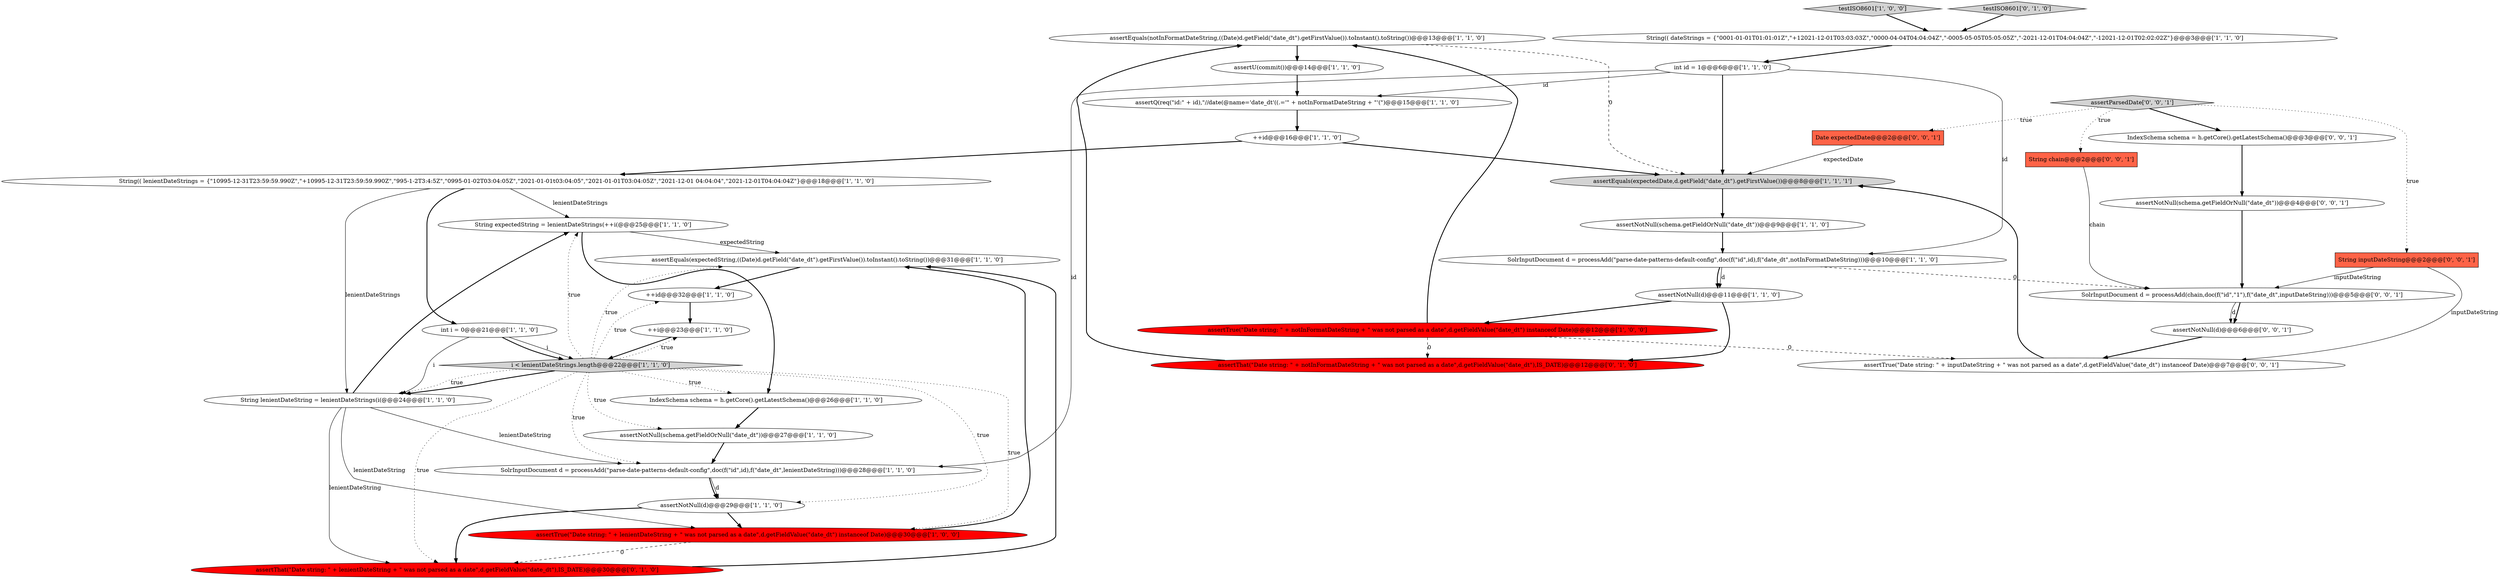 digraph {
13 [style = filled, label = "assertEquals(notInFormatDateString,((Date)d.getField(\"date_dt\").getFirstValue()).toInstant().toString())@@@13@@@['1', '1', '0']", fillcolor = white, shape = ellipse image = "AAA0AAABBB1BBB"];
32 [style = filled, label = "SolrInputDocument d = processAdd(chain,doc(f(\"id\",\"1\"),f(\"date_dt\",inputDateString)))@@@5@@@['0', '0', '1']", fillcolor = white, shape = ellipse image = "AAA0AAABBB3BBB"];
0 [style = filled, label = "String(( dateStrings = {\"0001-01-01T01:01:01Z\",\"+12021-12-01T03:03:03Z\",\"0000-04-04T04:04:04Z\",\"-0005-05-05T05:05:05Z\",\"-2021-12-01T04:04:04Z\",\"-12021-12-01T02:02:02Z\"}@@@3@@@['1', '1', '0']", fillcolor = white, shape = ellipse image = "AAA0AAABBB1BBB"];
9 [style = filled, label = "testISO8601['1', '0', '0']", fillcolor = lightgray, shape = diamond image = "AAA0AAABBB1BBB"];
10 [style = filled, label = "assertEquals(expectedString,((Date)d.getField(\"date_dt\").getFirstValue()).toInstant().toString())@@@31@@@['1', '1', '0']", fillcolor = white, shape = ellipse image = "AAA0AAABBB1BBB"];
29 [style = filled, label = "String chain@@@2@@@['0', '0', '1']", fillcolor = tomato, shape = box image = "AAA0AAABBB3BBB"];
4 [style = filled, label = "assertNotNull(d)@@@29@@@['1', '1', '0']", fillcolor = white, shape = ellipse image = "AAA0AAABBB1BBB"];
36 [style = filled, label = "String inputDateString@@@2@@@['0', '0', '1']", fillcolor = tomato, shape = box image = "AAA0AAABBB3BBB"];
12 [style = filled, label = "assertEquals(expectedDate,d.getField(\"date_dt\").getFirstValue())@@@8@@@['1', '1', '1']", fillcolor = lightgray, shape = ellipse image = "AAA0AAABBB1BBB"];
3 [style = filled, label = "String expectedString = lenientDateStrings(++i(@@@25@@@['1', '1', '0']", fillcolor = white, shape = ellipse image = "AAA0AAABBB1BBB"];
33 [style = filled, label = "assertNotNull(d)@@@6@@@['0', '0', '1']", fillcolor = white, shape = ellipse image = "AAA0AAABBB3BBB"];
24 [style = filled, label = "assertNotNull(schema.getFieldOrNull(\"date_dt\"))@@@9@@@['1', '1', '0']", fillcolor = white, shape = ellipse image = "AAA0AAABBB1BBB"];
6 [style = filled, label = "assertTrue(\"Date string: \" + lenientDateString + \" was not parsed as a date\",d.getFieldValue(\"date_dt\") instanceof Date)@@@30@@@['1', '0', '0']", fillcolor = red, shape = ellipse image = "AAA1AAABBB1BBB"];
16 [style = filled, label = "String lenientDateString = lenientDateStrings(i(@@@24@@@['1', '1', '0']", fillcolor = white, shape = ellipse image = "AAA0AAABBB1BBB"];
23 [style = filled, label = "++id@@@32@@@['1', '1', '0']", fillcolor = white, shape = ellipse image = "AAA0AAABBB1BBB"];
5 [style = filled, label = "SolrInputDocument d = processAdd(\"parse-date-patterns-default-config\",doc(f(\"id\",id),f(\"date_dt\",lenientDateString)))@@@28@@@['1', '1', '0']", fillcolor = white, shape = ellipse image = "AAA0AAABBB1BBB"];
22 [style = filled, label = "++id@@@16@@@['1', '1', '0']", fillcolor = white, shape = ellipse image = "AAA0AAABBB1BBB"];
8 [style = filled, label = "SolrInputDocument d = processAdd(\"parse-date-patterns-default-config\",doc(f(\"id\",id),f(\"date_dt\",notInFormatDateString)))@@@10@@@['1', '1', '0']", fillcolor = white, shape = ellipse image = "AAA0AAABBB1BBB"];
20 [style = filled, label = "assertNotNull(d)@@@11@@@['1', '1', '0']", fillcolor = white, shape = ellipse image = "AAA0AAABBB1BBB"];
19 [style = filled, label = "assertNotNull(schema.getFieldOrNull(\"date_dt\"))@@@27@@@['1', '1', '0']", fillcolor = white, shape = ellipse image = "AAA0AAABBB1BBB"];
28 [style = filled, label = "assertParsedDate['0', '0', '1']", fillcolor = lightgray, shape = diamond image = "AAA0AAABBB3BBB"];
1 [style = filled, label = "int id = 1@@@6@@@['1', '1', '0']", fillcolor = white, shape = ellipse image = "AAA0AAABBB1BBB"];
21 [style = filled, label = "int i = 0@@@21@@@['1', '1', '0']", fillcolor = white, shape = ellipse image = "AAA0AAABBB1BBB"];
30 [style = filled, label = "assertNotNull(schema.getFieldOrNull(\"date_dt\"))@@@4@@@['0', '0', '1']", fillcolor = white, shape = ellipse image = "AAA0AAABBB3BBB"];
26 [style = filled, label = "assertThat(\"Date string: \" + notInFormatDateString + \" was not parsed as a date\",d.getFieldValue(\"date_dt\"),IS_DATE)@@@12@@@['0', '1', '0']", fillcolor = red, shape = ellipse image = "AAA1AAABBB2BBB"];
11 [style = filled, label = "IndexSchema schema = h.getCore().getLatestSchema()@@@26@@@['1', '1', '0']", fillcolor = white, shape = ellipse image = "AAA0AAABBB1BBB"];
35 [style = filled, label = "IndexSchema schema = h.getCore().getLatestSchema()@@@3@@@['0', '0', '1']", fillcolor = white, shape = ellipse image = "AAA0AAABBB3BBB"];
18 [style = filled, label = "assertQ(req(\"id:\" + id),\"//date(@name='date_dt'((.='\" + notInFormatDateString + \"'(\")@@@15@@@['1', '1', '0']", fillcolor = white, shape = ellipse image = "AAA0AAABBB1BBB"];
2 [style = filled, label = "assertTrue(\"Date string: \" + notInFormatDateString + \" was not parsed as a date\",d.getFieldValue(\"date_dt\") instanceof Date)@@@12@@@['1', '0', '0']", fillcolor = red, shape = ellipse image = "AAA1AAABBB1BBB"];
17 [style = filled, label = "String(( lenientDateStrings = {\"10995-12-31T23:59:59.990Z\",\"+10995-12-31T23:59:59.990Z\",\"995-1-2T3:4:5Z\",\"0995-01-02T03:04:05Z\",\"2021-01-01t03:04:05\",\"2021-01-01T03:04:05Z\",\"2021-12-01 04:04:04\",\"2021-12-01T04:04:04Z\"}@@@18@@@['1', '1', '0']", fillcolor = white, shape = ellipse image = "AAA0AAABBB1BBB"];
15 [style = filled, label = "assertU(commit())@@@14@@@['1', '1', '0']", fillcolor = white, shape = ellipse image = "AAA0AAABBB1BBB"];
7 [style = filled, label = "i < lenientDateStrings.length@@@22@@@['1', '1', '0']", fillcolor = lightgray, shape = diamond image = "AAA0AAABBB1BBB"];
31 [style = filled, label = "Date expectedDate@@@2@@@['0', '0', '1']", fillcolor = tomato, shape = box image = "AAA0AAABBB3BBB"];
27 [style = filled, label = "assertThat(\"Date string: \" + lenientDateString + \" was not parsed as a date\",d.getFieldValue(\"date_dt\"),IS_DATE)@@@30@@@['0', '1', '0']", fillcolor = red, shape = ellipse image = "AAA1AAABBB2BBB"];
14 [style = filled, label = "++i@@@23@@@['1', '1', '0']", fillcolor = white, shape = ellipse image = "AAA0AAABBB1BBB"];
25 [style = filled, label = "testISO8601['0', '1', '0']", fillcolor = lightgray, shape = diamond image = "AAA0AAABBB2BBB"];
34 [style = filled, label = "assertTrue(\"Date string: \" + inputDateString + \" was not parsed as a date\",d.getFieldValue(\"date_dt\") instanceof Date)@@@7@@@['0', '0', '1']", fillcolor = white, shape = ellipse image = "AAA0AAABBB3BBB"];
25->0 [style = bold, label=""];
16->3 [style = bold, label=""];
7->6 [style = dotted, label="true"];
28->31 [style = dotted, label="true"];
29->32 [style = solid, label="chain"];
7->10 [style = dotted, label="true"];
9->0 [style = bold, label=""];
4->6 [style = bold, label=""];
7->19 [style = dotted, label="true"];
20->26 [style = bold, label=""];
31->12 [style = solid, label="expectedDate"];
3->11 [style = bold, label=""];
36->34 [style = solid, label="inputDateString"];
8->32 [style = dashed, label="0"];
30->32 [style = bold, label=""];
1->8 [style = solid, label="id"];
28->36 [style = dotted, label="true"];
17->3 [style = solid, label="lenientDateStrings"];
12->24 [style = bold, label=""];
11->19 [style = bold, label=""];
34->12 [style = bold, label=""];
3->10 [style = solid, label="expectedString"];
36->32 [style = solid, label="inputDateString"];
21->7 [style = solid, label="i"];
15->18 [style = bold, label=""];
32->33 [style = bold, label=""];
26->13 [style = bold, label=""];
14->7 [style = bold, label=""];
2->13 [style = bold, label=""];
20->2 [style = bold, label=""];
23->14 [style = bold, label=""];
7->5 [style = dotted, label="true"];
28->29 [style = dotted, label="true"];
19->5 [style = bold, label=""];
28->35 [style = bold, label=""];
18->22 [style = bold, label=""];
8->20 [style = bold, label=""];
16->27 [style = solid, label="lenientDateString"];
7->11 [style = dotted, label="true"];
1->18 [style = solid, label="id"];
16->5 [style = solid, label="lenientDateString"];
7->23 [style = dotted, label="true"];
7->3 [style = dotted, label="true"];
10->23 [style = bold, label=""];
6->27 [style = dashed, label="0"];
0->1 [style = bold, label=""];
22->12 [style = bold, label=""];
6->10 [style = bold, label=""];
27->10 [style = bold, label=""];
5->4 [style = bold, label=""];
7->16 [style = bold, label=""];
4->27 [style = bold, label=""];
8->20 [style = solid, label="d"];
17->16 [style = solid, label="lenientDateStrings"];
1->12 [style = bold, label=""];
7->16 [style = dotted, label="true"];
7->4 [style = dotted, label="true"];
22->17 [style = bold, label=""];
21->7 [style = bold, label=""];
7->27 [style = dotted, label="true"];
2->34 [style = dashed, label="0"];
13->12 [style = dashed, label="0"];
13->15 [style = bold, label=""];
24->8 [style = bold, label=""];
2->26 [style = dashed, label="0"];
35->30 [style = bold, label=""];
33->34 [style = bold, label=""];
17->21 [style = bold, label=""];
32->33 [style = solid, label="d"];
5->4 [style = solid, label="d"];
21->16 [style = solid, label="i"];
1->5 [style = solid, label="id"];
16->6 [style = solid, label="lenientDateString"];
7->14 [style = dotted, label="true"];
}
